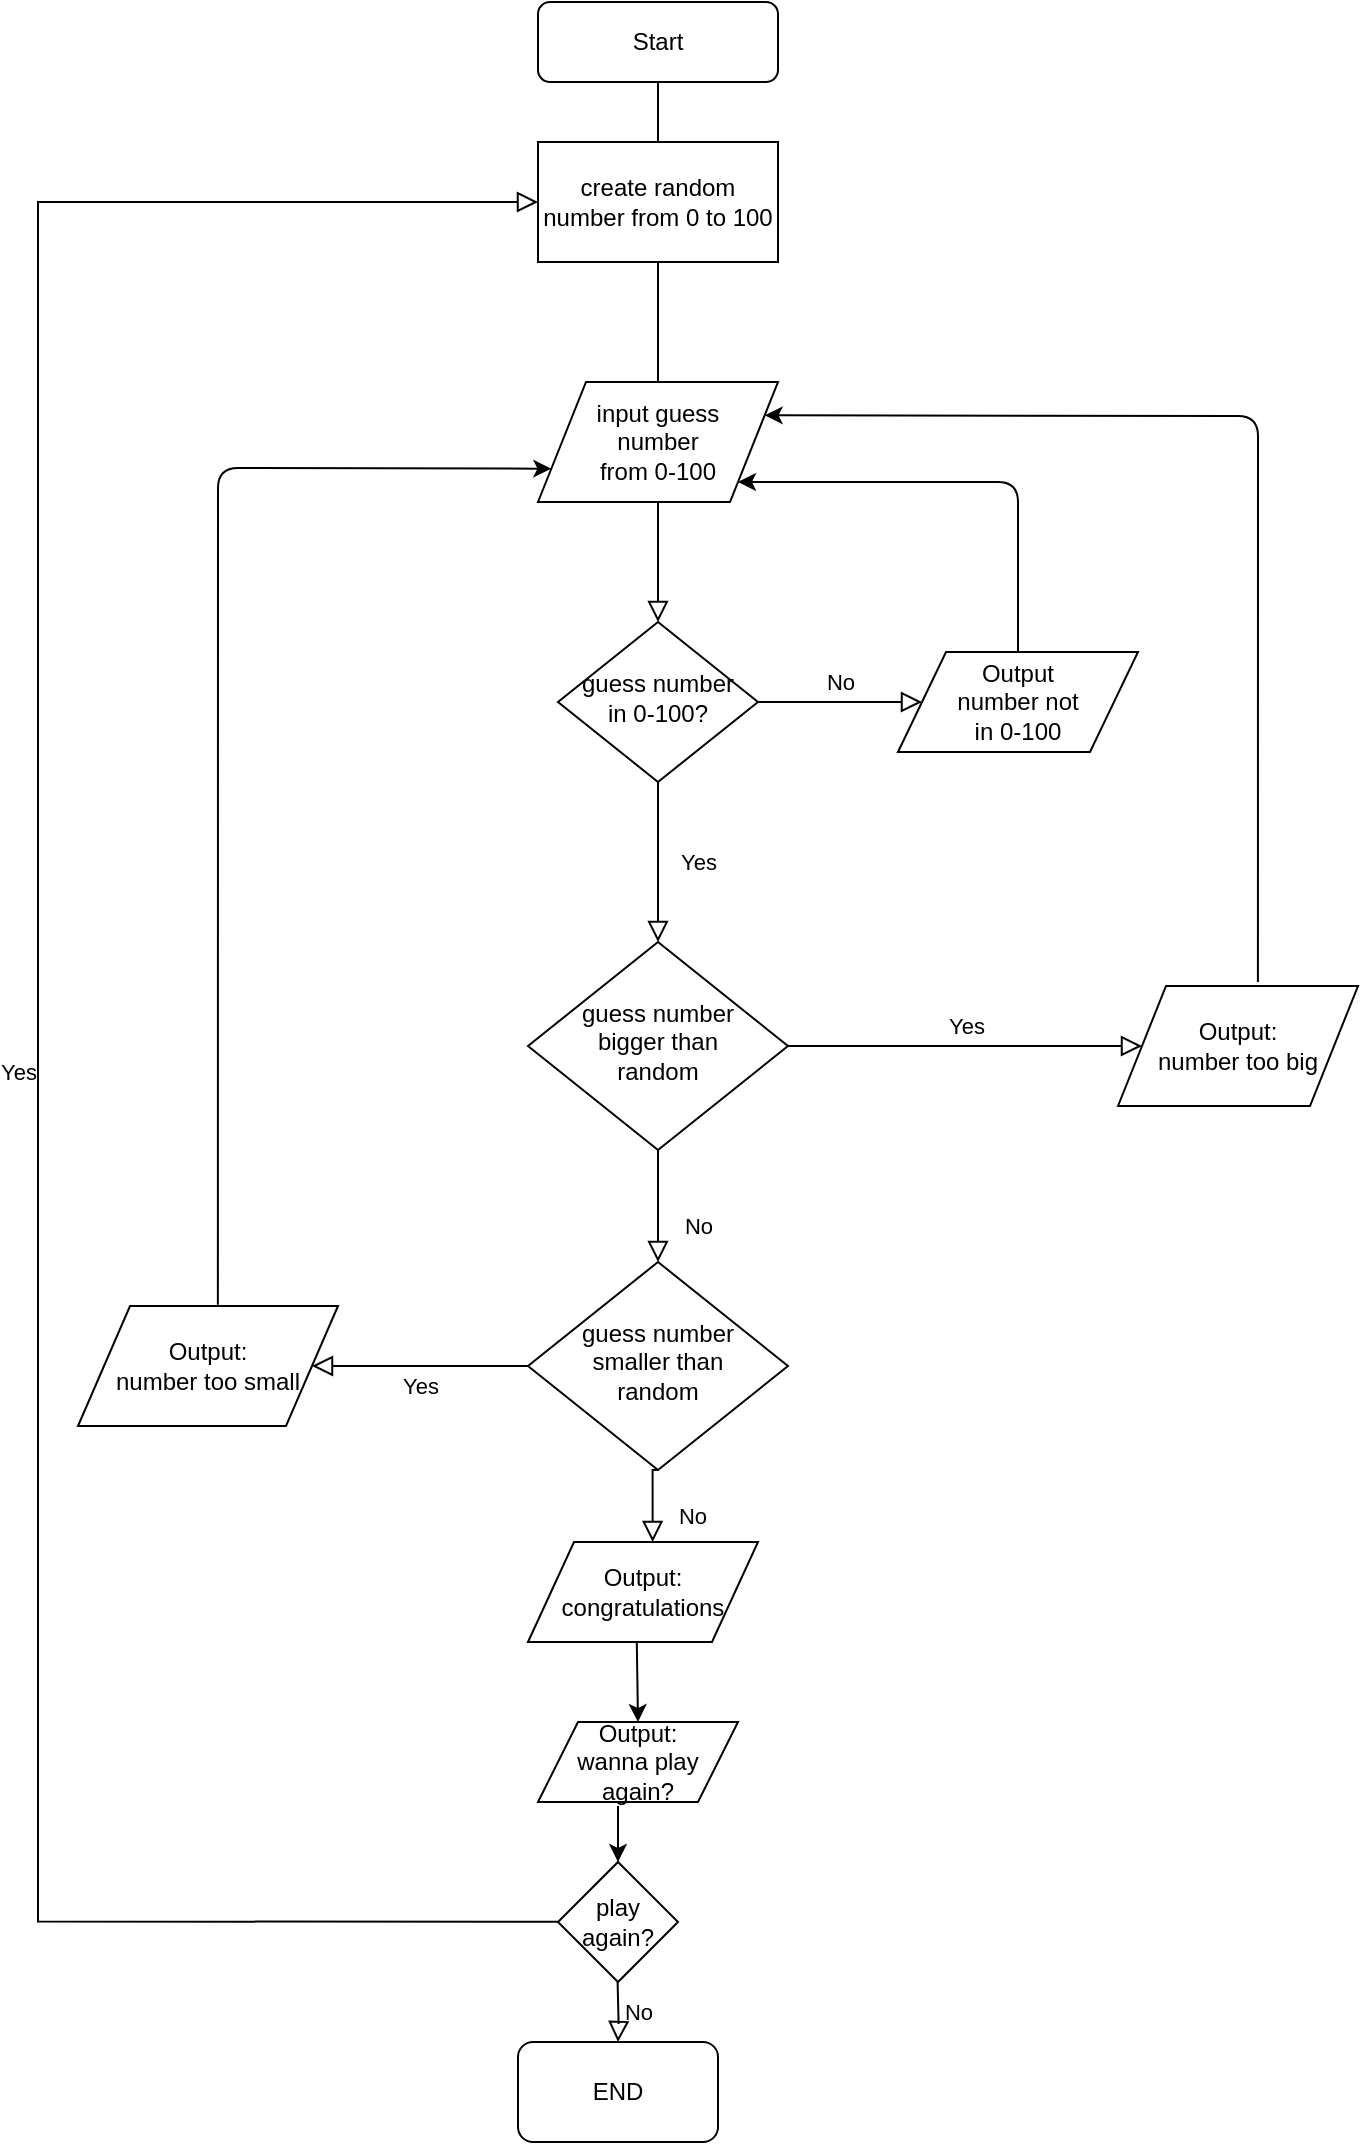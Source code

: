 <mxfile version="13.1.3" type="device"><diagram id="C5RBs43oDa-KdzZeNtuy" name="Page-1"><mxGraphModel dx="1844" dy="840" grid="1" gridSize="10" guides="1" tooltips="1" connect="1" arrows="1" fold="1" page="1" pageScale="1" pageWidth="827" pageHeight="1169" math="0" shadow="0"><root><mxCell id="WIyWlLk6GJQsqaUBKTNV-0"/><mxCell id="WIyWlLk6GJQsqaUBKTNV-1" parent="WIyWlLk6GJQsqaUBKTNV-0"/><mxCell id="WIyWlLk6GJQsqaUBKTNV-2" value="" style="rounded=0;html=1;jettySize=auto;orthogonalLoop=1;fontSize=11;endArrow=block;endFill=0;endSize=8;strokeWidth=1;shadow=0;labelBackgroundColor=none;edgeStyle=orthogonalEdgeStyle;" parent="WIyWlLk6GJQsqaUBKTNV-1" source="WIyWlLk6GJQsqaUBKTNV-3" target="WIyWlLk6GJQsqaUBKTNV-6" edge="1"><mxGeometry relative="1" as="geometry"/></mxCell><mxCell id="WIyWlLk6GJQsqaUBKTNV-3" value="Start" style="rounded=1;whiteSpace=wrap;html=1;fontSize=12;glass=0;strokeWidth=1;shadow=0;" parent="WIyWlLk6GJQsqaUBKTNV-1" vertex="1"><mxGeometry x="160" y="80" width="120" height="40" as="geometry"/></mxCell><mxCell id="WIyWlLk6GJQsqaUBKTNV-4" value="Yes" style="rounded=0;html=1;jettySize=auto;orthogonalLoop=1;fontSize=11;endArrow=block;endFill=0;endSize=8;strokeWidth=1;shadow=0;labelBackgroundColor=none;edgeStyle=orthogonalEdgeStyle;" parent="WIyWlLk6GJQsqaUBKTNV-1" source="WIyWlLk6GJQsqaUBKTNV-6" target="WIyWlLk6GJQsqaUBKTNV-10" edge="1"><mxGeometry y="20" relative="1" as="geometry"><mxPoint as="offset"/></mxGeometry></mxCell><mxCell id="WIyWlLk6GJQsqaUBKTNV-6" value="guess number&lt;br&gt;in 0-100?" style="rhombus;whiteSpace=wrap;html=1;shadow=0;fontFamily=Helvetica;fontSize=12;align=center;strokeWidth=1;spacing=6;spacingTop=-4;" parent="WIyWlLk6GJQsqaUBKTNV-1" vertex="1"><mxGeometry x="170" y="390" width="100" height="80" as="geometry"/></mxCell><mxCell id="WIyWlLk6GJQsqaUBKTNV-8" value="No" style="rounded=0;html=1;jettySize=auto;orthogonalLoop=1;fontSize=11;endArrow=block;endFill=0;endSize=8;strokeWidth=1;shadow=0;labelBackgroundColor=none;edgeStyle=orthogonalEdgeStyle;" parent="WIyWlLk6GJQsqaUBKTNV-1" source="WIyWlLk6GJQsqaUBKTNV-10" target="MilS2tuNC7QP_2J2Q10B-17" edge="1"><mxGeometry x="0.333" y="20" relative="1" as="geometry"><mxPoint as="offset"/><mxPoint x="220" y="690" as="targetPoint"/></mxGeometry></mxCell><mxCell id="WIyWlLk6GJQsqaUBKTNV-9" value="Yes" style="edgeStyle=orthogonalEdgeStyle;rounded=0;html=1;jettySize=auto;orthogonalLoop=1;fontSize=11;endArrow=block;endFill=0;endSize=8;strokeWidth=1;shadow=0;labelBackgroundColor=none;entryX=0;entryY=0.5;entryDx=0;entryDy=0;" parent="WIyWlLk6GJQsqaUBKTNV-1" source="WIyWlLk6GJQsqaUBKTNV-10" target="MilS2tuNC7QP_2J2Q10B-34" edge="1"><mxGeometry y="10" relative="1" as="geometry"><mxPoint as="offset"/><mxPoint x="420" y="602" as="targetPoint"/></mxGeometry></mxCell><mxCell id="WIyWlLk6GJQsqaUBKTNV-10" value="guess number&lt;br&gt;bigger than&lt;br&gt;random" style="rhombus;whiteSpace=wrap;html=1;shadow=0;fontFamily=Helvetica;fontSize=12;align=center;strokeWidth=1;spacing=6;spacingTop=-4;" parent="WIyWlLk6GJQsqaUBKTNV-1" vertex="1"><mxGeometry x="155" y="550" width="130" height="104" as="geometry"/></mxCell><mxCell id="MilS2tuNC7QP_2J2Q10B-0" value="create random&lt;br&gt;number from 0 to 100" style="rounded=0;whiteSpace=wrap;html=1;" vertex="1" parent="WIyWlLk6GJQsqaUBKTNV-1"><mxGeometry x="160" y="150" width="120" height="60" as="geometry"/></mxCell><mxCell id="MilS2tuNC7QP_2J2Q10B-3" value="input guess&lt;br&gt;number&lt;br&gt;from 0-100" style="shape=parallelogram;perimeter=parallelogramPerimeter;whiteSpace=wrap;html=1;" vertex="1" parent="WIyWlLk6GJQsqaUBKTNV-1"><mxGeometry x="160" y="270" width="120" height="60" as="geometry"/></mxCell><mxCell id="MilS2tuNC7QP_2J2Q10B-6" value="" style="endArrow=classic;html=1;entryX=1;entryY=1;entryDx=0;entryDy=0;exitX=0.5;exitY=0;exitDx=0;exitDy=0;" edge="1" parent="WIyWlLk6GJQsqaUBKTNV-1" source="MilS2tuNC7QP_2J2Q10B-31" target="MilS2tuNC7QP_2J2Q10B-3"><mxGeometry width="50" height="50" relative="1" as="geometry"><mxPoint x="400" y="370" as="sourcePoint"/><mxPoint x="400" y="230" as="targetPoint"/><Array as="points"><mxPoint x="400" y="320"/></Array></mxGeometry></mxCell><mxCell id="MilS2tuNC7QP_2J2Q10B-10" value="" style="endArrow=classic;html=1;entryX=1;entryY=0.25;entryDx=0;entryDy=0;exitX=0.583;exitY=-0.033;exitDx=0;exitDy=0;exitPerimeter=0;" edge="1" parent="WIyWlLk6GJQsqaUBKTNV-1" source="MilS2tuNC7QP_2J2Q10B-34" target="MilS2tuNC7QP_2J2Q10B-3"><mxGeometry width="50" height="50" relative="1" as="geometry"><mxPoint x="520" y="550" as="sourcePoint"/><mxPoint x="320" y="290" as="targetPoint"/><Array as="points"><mxPoint x="520" y="287"/></Array></mxGeometry></mxCell><mxCell id="MilS2tuNC7QP_2J2Q10B-13" value="" style="endArrow=classic;html=1;exitX=0.538;exitY=-0.011;exitDx=0;exitDy=0;entryX=0;entryY=0.75;entryDx=0;entryDy=0;exitPerimeter=0;" edge="1" parent="WIyWlLk6GJQsqaUBKTNV-1" source="MilS2tuNC7QP_2J2Q10B-36" target="MilS2tuNC7QP_2J2Q10B-3"><mxGeometry width="50" height="50" relative="1" as="geometry"><mxPoint x="-10" y="742" as="sourcePoint"/><mxPoint x="-179.997" y="286.667" as="targetPoint"/><Array as="points"><mxPoint y="313"/></Array></mxGeometry></mxCell><mxCell id="MilS2tuNC7QP_2J2Q10B-17" value="guess number&lt;br&gt;smaller than&lt;br&gt;random" style="rhombus;whiteSpace=wrap;html=1;shadow=0;fontFamily=Helvetica;fontSize=12;align=center;strokeWidth=1;spacing=6;spacingTop=-4;" vertex="1" parent="WIyWlLk6GJQsqaUBKTNV-1"><mxGeometry x="155" y="710" width="130" height="104" as="geometry"/></mxCell><mxCell id="MilS2tuNC7QP_2J2Q10B-19" value="Yes" style="edgeStyle=orthogonalEdgeStyle;rounded=0;html=1;jettySize=auto;orthogonalLoop=1;fontSize=11;endArrow=block;endFill=0;endSize=8;strokeWidth=1;shadow=0;labelBackgroundColor=none;exitX=0;exitY=0.5;exitDx=0;exitDy=0;entryX=1;entryY=0.5;entryDx=0;entryDy=0;" edge="1" parent="WIyWlLk6GJQsqaUBKTNV-1" source="MilS2tuNC7QP_2J2Q10B-17" target="MilS2tuNC7QP_2J2Q10B-36"><mxGeometry y="10" relative="1" as="geometry"><mxPoint as="offset"/><mxPoint x="120" y="870" as="sourcePoint"/><mxPoint x="70" y="762" as="targetPoint"/><Array as="points"/></mxGeometry></mxCell><mxCell id="MilS2tuNC7QP_2J2Q10B-20" value="No" style="rounded=0;html=1;jettySize=auto;orthogonalLoop=1;fontSize=11;endArrow=block;endFill=0;endSize=8;strokeWidth=1;shadow=0;labelBackgroundColor=none;edgeStyle=orthogonalEdgeStyle;exitX=0.5;exitY=1;exitDx=0;exitDy=0;entryX=0.542;entryY=0;entryDx=0;entryDy=0;entryPerimeter=0;" edge="1" parent="WIyWlLk6GJQsqaUBKTNV-1" source="MilS2tuNC7QP_2J2Q10B-17" target="MilS2tuNC7QP_2J2Q10B-38"><mxGeometry x="0.333" y="20" relative="1" as="geometry"><mxPoint as="offset"/><mxPoint x="220" y="820" as="sourcePoint"/><mxPoint x="220" y="870" as="targetPoint"/></mxGeometry></mxCell><mxCell id="MilS2tuNC7QP_2J2Q10B-29" value="play again?" style="rhombus;whiteSpace=wrap;html=1;" vertex="1" parent="WIyWlLk6GJQsqaUBKTNV-1"><mxGeometry x="170" y="1010" width="60" height="60" as="geometry"/></mxCell><mxCell id="MilS2tuNC7QP_2J2Q10B-31" value="&lt;span&gt;Output&lt;/span&gt;&lt;br&gt;&lt;span&gt;number not&lt;/span&gt;&lt;br&gt;&lt;span&gt;in 0-100&lt;/span&gt;" style="shape=parallelogram;perimeter=parallelogramPerimeter;whiteSpace=wrap;html=1;" vertex="1" parent="WIyWlLk6GJQsqaUBKTNV-1"><mxGeometry x="340" y="405" width="120" height="50" as="geometry"/></mxCell><mxCell id="MilS2tuNC7QP_2J2Q10B-33" value="No" style="edgeStyle=orthogonalEdgeStyle;rounded=0;html=1;jettySize=auto;orthogonalLoop=1;fontSize=11;endArrow=block;endFill=0;endSize=8;strokeWidth=1;shadow=0;labelBackgroundColor=none;entryX=0;entryY=0.5;entryDx=0;entryDy=0;" edge="1" parent="WIyWlLk6GJQsqaUBKTNV-1"><mxGeometry y="10" relative="1" as="geometry"><mxPoint as="offset"/><mxPoint x="270" y="430" as="sourcePoint"/><mxPoint x="352.0" y="430" as="targetPoint"/></mxGeometry></mxCell><mxCell id="MilS2tuNC7QP_2J2Q10B-34" value="&lt;span&gt;Output:&lt;/span&gt;&lt;br&gt;&lt;span&gt;number too big&lt;/span&gt;" style="shape=parallelogram;perimeter=parallelogramPerimeter;whiteSpace=wrap;html=1;" vertex="1" parent="WIyWlLk6GJQsqaUBKTNV-1"><mxGeometry x="450" y="572" width="120" height="60" as="geometry"/></mxCell><mxCell id="MilS2tuNC7QP_2J2Q10B-36" value="&lt;span&gt;Output:&lt;/span&gt;&lt;br&gt;&lt;span&gt;number too small&lt;/span&gt;" style="shape=parallelogram;perimeter=parallelogramPerimeter;whiteSpace=wrap;html=1;" vertex="1" parent="WIyWlLk6GJQsqaUBKTNV-1"><mxGeometry x="-70" y="732" width="130" height="60" as="geometry"/></mxCell><mxCell id="MilS2tuNC7QP_2J2Q10B-38" value="&lt;span&gt;Output:&lt;/span&gt;&lt;br&gt;&lt;span&gt;congratulations&lt;/span&gt;" style="shape=parallelogram;perimeter=parallelogramPerimeter;whiteSpace=wrap;html=1;" vertex="1" parent="WIyWlLk6GJQsqaUBKTNV-1"><mxGeometry x="155" y="850" width="115" height="50" as="geometry"/></mxCell><mxCell id="MilS2tuNC7QP_2J2Q10B-39" value="Output:&lt;br&gt;wanna play again?" style="shape=parallelogram;perimeter=parallelogramPerimeter;whiteSpace=wrap;html=1;" vertex="1" parent="WIyWlLk6GJQsqaUBKTNV-1"><mxGeometry x="160" y="940" width="100" height="40" as="geometry"/></mxCell><mxCell id="MilS2tuNC7QP_2J2Q10B-41" value="" style="endArrow=classic;html=1;exitX=0.473;exitY=0.995;exitDx=0;exitDy=0;exitPerimeter=0;entryX=0.5;entryY=0;entryDx=0;entryDy=0;" edge="1" parent="WIyWlLk6GJQsqaUBKTNV-1" source="MilS2tuNC7QP_2J2Q10B-38" target="MilS2tuNC7QP_2J2Q10B-39"><mxGeometry width="50" height="50" relative="1" as="geometry"><mxPoint x="200" y="930" as="sourcePoint"/><mxPoint x="250" y="880" as="targetPoint"/></mxGeometry></mxCell><mxCell id="MilS2tuNC7QP_2J2Q10B-42" value="" style="endArrow=classic;html=1;" edge="1" parent="WIyWlLk6GJQsqaUBKTNV-1" target="MilS2tuNC7QP_2J2Q10B-29"><mxGeometry width="50" height="50" relative="1" as="geometry"><mxPoint x="200" y="982" as="sourcePoint"/><mxPoint x="-30" y="980" as="targetPoint"/></mxGeometry></mxCell><mxCell id="MilS2tuNC7QP_2J2Q10B-45" value="No" style="edgeStyle=orthogonalEdgeStyle;rounded=0;html=1;jettySize=auto;orthogonalLoop=1;fontSize=11;endArrow=block;endFill=0;endSize=8;strokeWidth=1;shadow=0;labelBackgroundColor=none;" edge="1" parent="WIyWlLk6GJQsqaUBKTNV-1" target="MilS2tuNC7QP_2J2Q10B-46"><mxGeometry y="10" relative="1" as="geometry"><mxPoint as="offset"/><mxPoint x="199.8" y="1070" as="sourcePoint"/><mxPoint x="199.8" y="1110.29" as="targetPoint"/></mxGeometry></mxCell><mxCell id="MilS2tuNC7QP_2J2Q10B-46" value="END" style="rounded=1;whiteSpace=wrap;html=1;" vertex="1" parent="WIyWlLk6GJQsqaUBKTNV-1"><mxGeometry x="150" y="1100" width="100" height="50" as="geometry"/></mxCell><mxCell id="MilS2tuNC7QP_2J2Q10B-47" value="Yes" style="edgeStyle=orthogonalEdgeStyle;rounded=0;html=1;jettySize=auto;orthogonalLoop=1;fontSize=11;endArrow=block;endFill=0;endSize=8;strokeWidth=1;shadow=0;labelBackgroundColor=none;exitX=0;exitY=0.5;exitDx=0;exitDy=0;entryX=0;entryY=0.5;entryDx=0;entryDy=0;" edge="1" parent="WIyWlLk6GJQsqaUBKTNV-1" target="MilS2tuNC7QP_2J2Q10B-0"><mxGeometry y="10" relative="1" as="geometry"><mxPoint as="offset"/><mxPoint x="170" y="1039.83" as="sourcePoint"/><mxPoint x="-80" y="170" as="targetPoint"/><Array as="points"><mxPoint x="-90" y="1040"/><mxPoint x="-90" y="180"/></Array></mxGeometry></mxCell></root></mxGraphModel></diagram></mxfile>